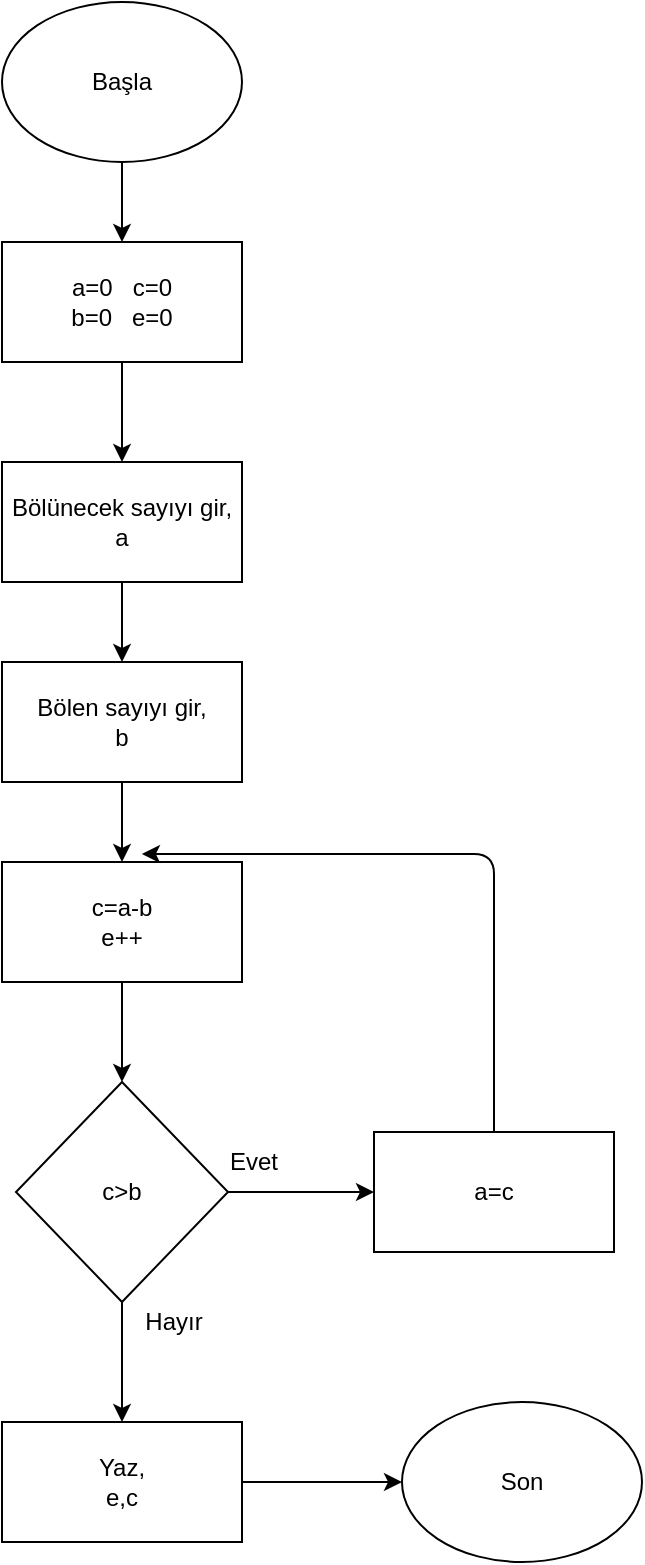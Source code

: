 <mxfile version="13.9.9" type="device"><diagram id="KirEc9A1TbAERNZsukzy" name="Sayfa -1"><mxGraphModel dx="1086" dy="846" grid="1" gridSize="10" guides="1" tooltips="1" connect="1" arrows="1" fold="1" page="1" pageScale="1" pageWidth="827" pageHeight="1169" math="0" shadow="0"><root><mxCell id="0"/><mxCell id="1" parent="0"/><mxCell id="jW0swHXv7FdTVl-tK44m-3" value="" style="edgeStyle=orthogonalEdgeStyle;rounded=0;orthogonalLoop=1;jettySize=auto;html=1;" edge="1" parent="1" source="jW0swHXv7FdTVl-tK44m-1" target="jW0swHXv7FdTVl-tK44m-2"><mxGeometry relative="1" as="geometry"/></mxCell><mxCell id="jW0swHXv7FdTVl-tK44m-1" value="Başla" style="ellipse;whiteSpace=wrap;html=1;" vertex="1" parent="1"><mxGeometry x="294" y="30" width="120" height="80" as="geometry"/></mxCell><mxCell id="jW0swHXv7FdTVl-tK44m-5" value="" style="edgeStyle=orthogonalEdgeStyle;rounded=0;orthogonalLoop=1;jettySize=auto;html=1;" edge="1" parent="1" source="jW0swHXv7FdTVl-tK44m-2" target="jW0swHXv7FdTVl-tK44m-4"><mxGeometry relative="1" as="geometry"/></mxCell><mxCell id="jW0swHXv7FdTVl-tK44m-2" value="a=0&amp;nbsp; &amp;nbsp;c=0&lt;br&gt;b=0&amp;nbsp; &amp;nbsp;e=0" style="whiteSpace=wrap;html=1;" vertex="1" parent="1"><mxGeometry x="294" y="150" width="120" height="60" as="geometry"/></mxCell><mxCell id="jW0swHXv7FdTVl-tK44m-7" value="" style="edgeStyle=orthogonalEdgeStyle;rounded=0;orthogonalLoop=1;jettySize=auto;html=1;" edge="1" parent="1" source="jW0swHXv7FdTVl-tK44m-4" target="jW0swHXv7FdTVl-tK44m-6"><mxGeometry relative="1" as="geometry"/></mxCell><mxCell id="jW0swHXv7FdTVl-tK44m-4" value="Bölünecek sayıyı gir,&lt;br&gt;a" style="whiteSpace=wrap;html=1;" vertex="1" parent="1"><mxGeometry x="294" y="260" width="120" height="60" as="geometry"/></mxCell><mxCell id="jW0swHXv7FdTVl-tK44m-9" value="" style="edgeStyle=orthogonalEdgeStyle;rounded=0;orthogonalLoop=1;jettySize=auto;html=1;" edge="1" parent="1" source="jW0swHXv7FdTVl-tK44m-6" target="jW0swHXv7FdTVl-tK44m-8"><mxGeometry relative="1" as="geometry"/></mxCell><mxCell id="jW0swHXv7FdTVl-tK44m-6" value="Bölen sayıyı gir,&lt;br&gt;b" style="whiteSpace=wrap;html=1;" vertex="1" parent="1"><mxGeometry x="294" y="360" width="120" height="60" as="geometry"/></mxCell><mxCell id="jW0swHXv7FdTVl-tK44m-11" value="" style="edgeStyle=orthogonalEdgeStyle;rounded=0;orthogonalLoop=1;jettySize=auto;html=1;" edge="1" parent="1" source="jW0swHXv7FdTVl-tK44m-8" target="jW0swHXv7FdTVl-tK44m-10"><mxGeometry relative="1" as="geometry"/></mxCell><mxCell id="jW0swHXv7FdTVl-tK44m-8" value="c=a-b&lt;br&gt;e++" style="whiteSpace=wrap;html=1;" vertex="1" parent="1"><mxGeometry x="294" y="460" width="120" height="60" as="geometry"/></mxCell><mxCell id="jW0swHXv7FdTVl-tK44m-13" value="" style="edgeStyle=orthogonalEdgeStyle;rounded=0;orthogonalLoop=1;jettySize=auto;html=1;" edge="1" parent="1" source="jW0swHXv7FdTVl-tK44m-10" target="jW0swHXv7FdTVl-tK44m-12"><mxGeometry relative="1" as="geometry"/></mxCell><mxCell id="jW0swHXv7FdTVl-tK44m-17" value="" style="edgeStyle=orthogonalEdgeStyle;rounded=0;orthogonalLoop=1;jettySize=auto;html=1;" edge="1" parent="1" source="jW0swHXv7FdTVl-tK44m-10" target="jW0swHXv7FdTVl-tK44m-16"><mxGeometry relative="1" as="geometry"/></mxCell><mxCell id="jW0swHXv7FdTVl-tK44m-10" value="c&amp;gt;b" style="rhombus;whiteSpace=wrap;html=1;" vertex="1" parent="1"><mxGeometry x="301" y="570" width="106" height="110" as="geometry"/></mxCell><mxCell id="jW0swHXv7FdTVl-tK44m-12" value="a=c" style="whiteSpace=wrap;html=1;" vertex="1" parent="1"><mxGeometry x="480" y="595" width="120" height="60" as="geometry"/></mxCell><mxCell id="jW0swHXv7FdTVl-tK44m-14" value="" style="endArrow=classic;html=1;exitX=0.5;exitY=0;exitDx=0;exitDy=0;entryX=0.583;entryY=-0.067;entryDx=0;entryDy=0;entryPerimeter=0;" edge="1" parent="1" source="jW0swHXv7FdTVl-tK44m-12" target="jW0swHXv7FdTVl-tK44m-8"><mxGeometry width="50" height="50" relative="1" as="geometry"><mxPoint x="390" y="430" as="sourcePoint"/><mxPoint x="440" y="380" as="targetPoint"/><Array as="points"><mxPoint x="540" y="456"/></Array></mxGeometry></mxCell><mxCell id="jW0swHXv7FdTVl-tK44m-15" value="Evet" style="text;html=1;strokeColor=none;fillColor=none;align=center;verticalAlign=middle;whiteSpace=wrap;rounded=0;" vertex="1" parent="1"><mxGeometry x="400" y="600" width="40" height="20" as="geometry"/></mxCell><mxCell id="jW0swHXv7FdTVl-tK44m-20" value="" style="edgeStyle=orthogonalEdgeStyle;rounded=0;orthogonalLoop=1;jettySize=auto;html=1;" edge="1" parent="1" source="jW0swHXv7FdTVl-tK44m-16" target="jW0swHXv7FdTVl-tK44m-19"><mxGeometry relative="1" as="geometry"/></mxCell><mxCell id="jW0swHXv7FdTVl-tK44m-16" value="Yaz,&lt;br&gt;e,c" style="whiteSpace=wrap;html=1;" vertex="1" parent="1"><mxGeometry x="294" y="740" width="120" height="60" as="geometry"/></mxCell><mxCell id="jW0swHXv7FdTVl-tK44m-18" value="Hayır" style="text;html=1;strokeColor=none;fillColor=none;align=center;verticalAlign=middle;whiteSpace=wrap;rounded=0;" vertex="1" parent="1"><mxGeometry x="360" y="680" width="40" height="20" as="geometry"/></mxCell><mxCell id="jW0swHXv7FdTVl-tK44m-19" value="Son" style="ellipse;whiteSpace=wrap;html=1;" vertex="1" parent="1"><mxGeometry x="494" y="730" width="120" height="80" as="geometry"/></mxCell></root></mxGraphModel></diagram></mxfile>
